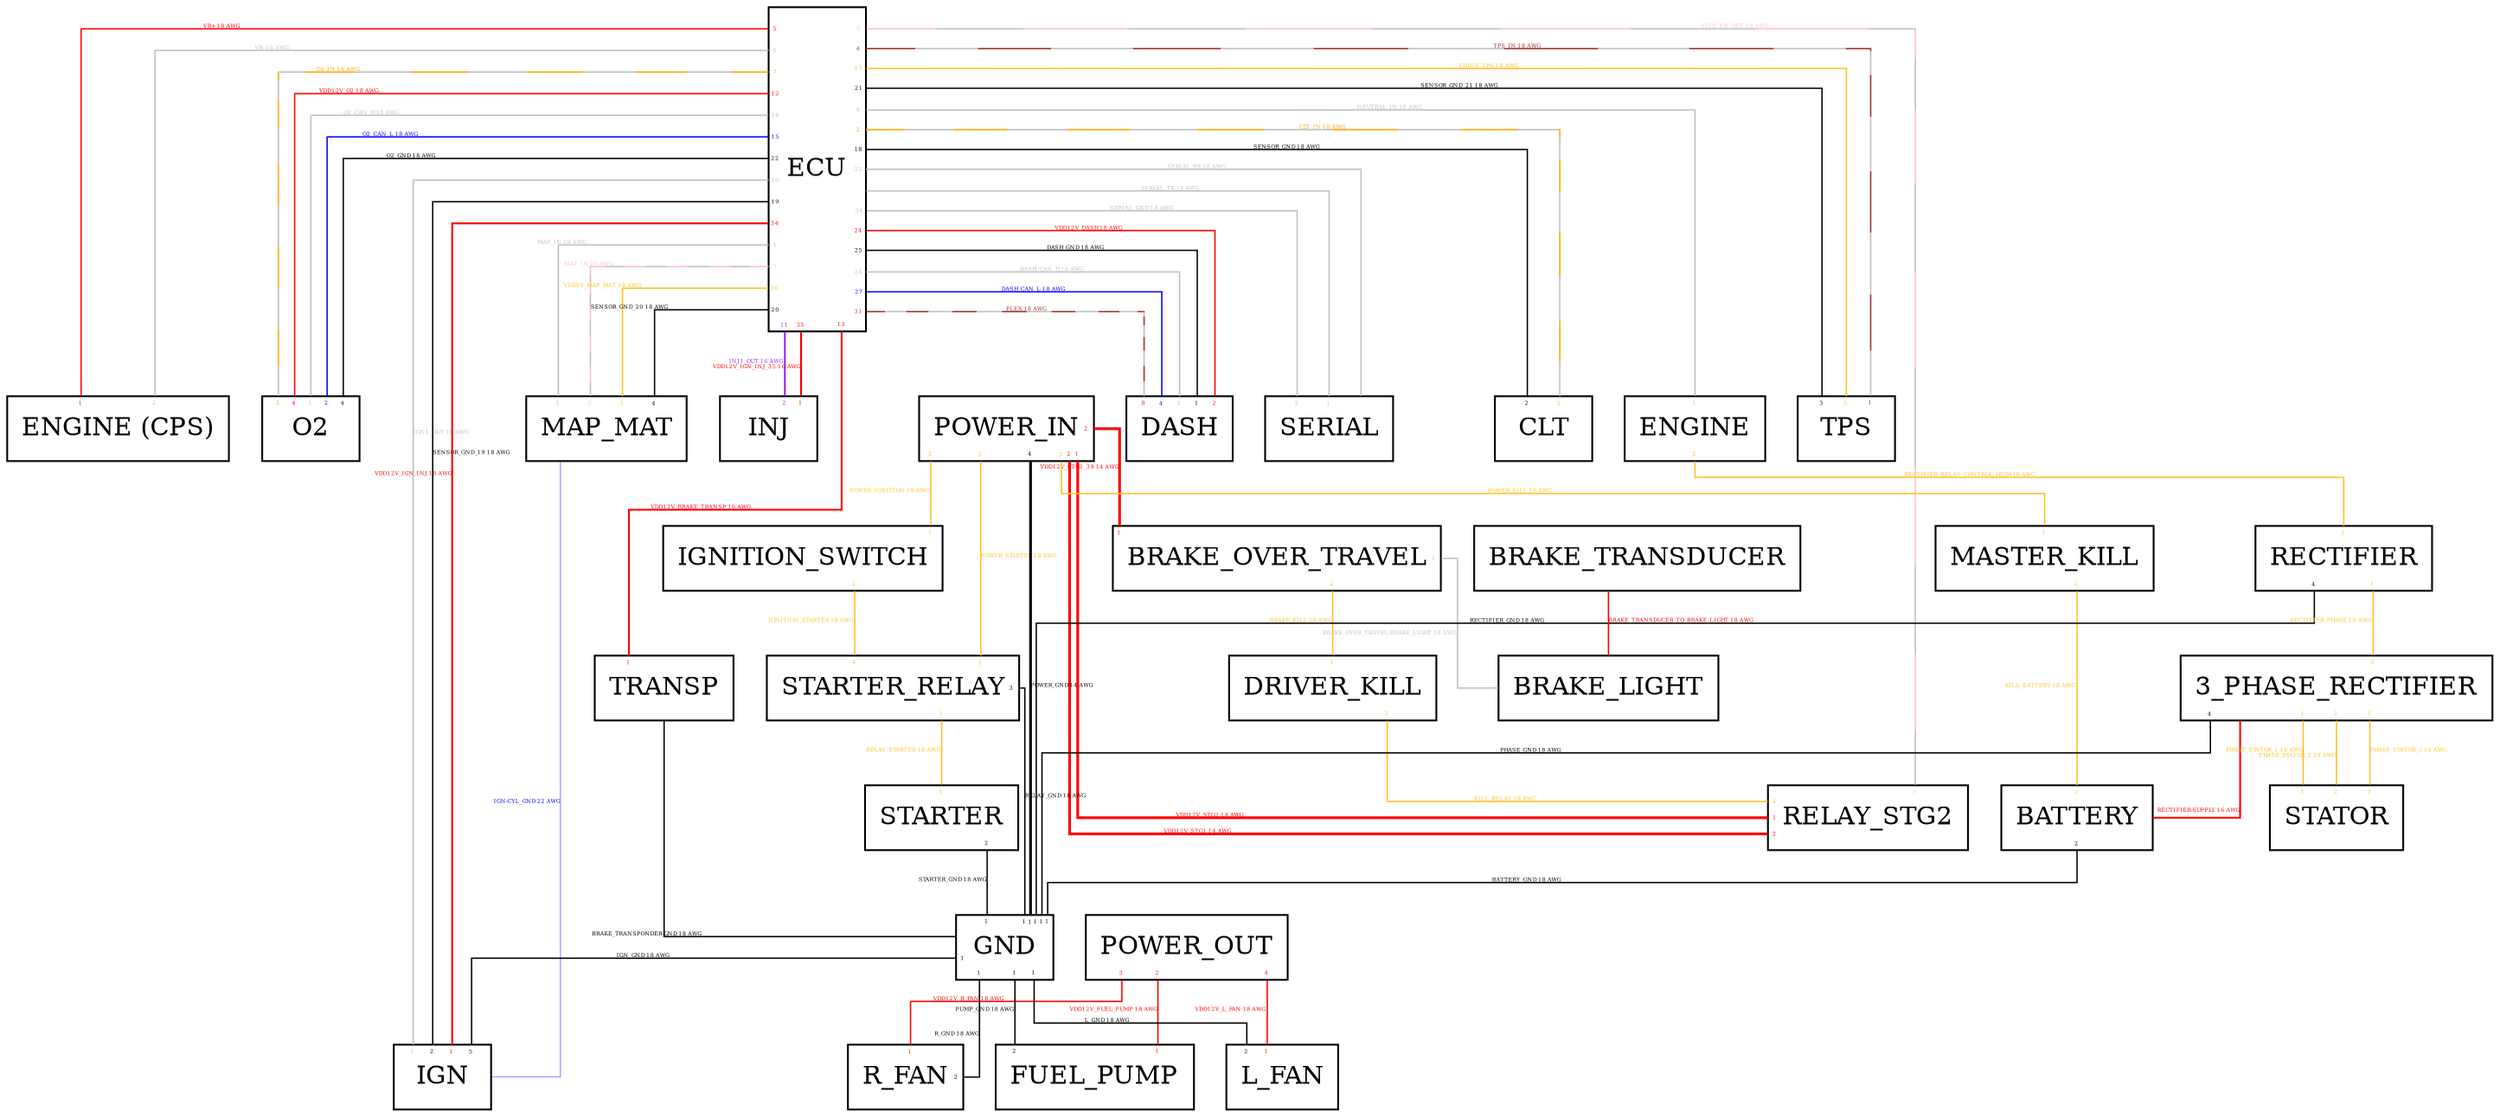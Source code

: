graph harness{
	graph [
		layout=dot
		rankdir=TB
		splines="ortho"
		bgcolor="transparent"
	]
	node [
		shape="rectangle"
	]
	edge [
		fontsize=3
		labelangle=180
		labeldistance=0.4
	]
	ECU [
		height=2.5
		//width=2
	]
	"ECU" -- "MAP_MAT" [
		xlabel="MAP_IN 18 AWG"
		fontcolor="Grey"
		color="Grey"
		headlabel="1"
		taillabel="1"
		penwidth=0.75
	]
	"ECU" -- "CLT" [
		xlabel="CLT_IN 18 AWG"
		fontcolor="Orange:Grey:Orange:Grey:Orange:Grey:Orange:Grey:Orange:Grey:Orange:Grey:Orange:Grey:Orange:Grey:Orange:Grey:Orange:Grey;0.05"
		color="Orange:Grey:Orange:Grey:Orange:Grey:Orange:Grey:Orange:Grey:Orange:Grey:Orange:Grey:Orange:Grey:Orange:Grey:Orange:Grey;0.05"
		headlabel="1"
		taillabel="2"
		penwidth=0.75
	]
	"ECU" -- "MAP_MAT" [
		xlabel="MAT_IN 18 AWG"
		fontcolor="Pink:Grey:Pink:Grey:Pink:Grey:Pink:Grey:Pink:Grey:Pink:Grey:Pink:Grey:Pink:Grey:Pink:Grey:Pink:Grey;0.05"
		color="Pink:Grey:Pink:Grey:Pink:Grey:Pink:Grey:Pink:Grey:Pink:Grey:Pink:Grey:Pink:Grey:Pink:Grey:Pink:Grey;0.05"
		headlabel="2"
		taillabel="3"
		penwidth=0.75
	]
	"ECU" -- "TPS" [
		xlabel="TPS_IN 18 AWG"
		fontcolor="Brown:Grey:Brown:Grey:Brown:Grey:Brown:Grey:Brown:Grey:Brown:Grey:Brown:Grey:Brown:Grey:Brown:Grey:Brown:Grey;0.05"
		color="Brown:Grey:Brown:Grey:Brown:Grey:Brown:Grey:Brown:Grey:Brown:Grey:Brown:Grey:Brown:Grey:Brown:Grey:Brown:Grey;0.05"
		headlabel="1"
		taillabel="4"
		penwidth=0.75
	]
	"ECU" -- "ENGINE (CPS)" [
		xlabel="VR+ 18 AWG"
		fontcolor="Red"
		color="Red"
		headlabel="1"
		taillabel="5"
		penwidth=0.75
	]
	"ECU" -- "ENGINE (CPS)" [
		xlabel="VR- 18 AWG"
		fontcolor="Grey"
		color="Grey"
		headlabel="2"
		taillabel="6"
		penwidth=0.75
	]
	"ECU" -- "O2" [
		xlabel="O2_IN 18 AWG"
		fontcolor="Orange:Grey:Orange:Grey:Orange:Grey:Orange:Grey:Orange:Grey:Orange:Grey:Orange:Grey:Orange:Grey:Orange:Grey:Orange:Grey;0.05"
		color="Orange:Grey:Orange:Grey:Orange:Grey:Orange:Grey:Orange:Grey:Orange:Grey:Orange:Grey:Orange:Grey:Orange:Grey:Orange:Grey;0.05"
		headlabel="3"
		taillabel="7"
		penwidth=0.75
	]
	"ECU" -- "ENGINE" [
		xlabel="NEUTRAL_IN 18 AWG"
		fontcolor="Grey"
		color="Grey"
		headlabel="1"
		taillabel="8"
		penwidth=0.75
	]
	"ECU" -- "RELAY_STG2" [
		xlabel="STG2_EN_OUT 18 AWG"
		fontcolor="Pink:Grey:Pink:Grey:Pink:Grey:Pink:Grey:Pink:Grey:Pink:Grey:Pink:Grey:Pink:Grey:Pink:Grey:Pink:Grey;0.05"
		color="Pink:Grey:Pink:Grey:Pink:Grey:Pink:Grey:Pink:Grey:Pink:Grey:Pink:Grey:Pink:Grey:Pink:Grey:Pink:Grey;0.05"
		headlabel="3"
		taillabel="9"
		penwidth=0.75
	]
	"ECU" -- "IGN" [
		xlabel="IGN1_OUT 18 AWG"
		fontcolor="Grey"
		color="Grey"
		headlabel="1"
		taillabel="10"
		penwidth=0.75
	]
	"ECU" -- "INJ" [
		xlabel="INJ1_OUT 16 AWG"
		fontcolor="Purple"
		color="Purple"
		headlabel="2"
		taillabel="11"
		penwidth=1.0
	]
	"ECU" -- "O2" [
		xlabel="VDD12V_O2 18 AWG"
		fontcolor="Red"
		color="Red"
		headlabel="4"
		taillabel="12"
		penwidth=0.75
	]
	"ECU" -- "TRANSP" [
		xlabel="VDD12V_BRAKE_TRANSP 16 AWG"
		fontcolor="Red"
		color="Red"
		headlabel="1"
		taillabel="13"
		penwidth=1.0
	]
	"ECU" -- "O2" [
		xlabel="O2_CAN_H 18 AWG"
		fontcolor="Grey"
		color="Grey"
		headlabel="1"
		taillabel="14"
		penwidth=0.75
	]
	"ECU" -- "O2" [
		xlabel="O2_CAN_L 18 AWG"
		fontcolor="Blue"
		color="Blue"
		headlabel="2"
		taillabel="15"
		penwidth=0.75
	]
	"ECU" -- "MAP_MAT" [
		xlabel="VDD5V_MAP_MAT 18 AWG"
		fontcolor="Goldenrod1"
		color="Goldenrod1"
		headlabel="3"
		taillabel="16"
		penwidth=0.75
	]
	"ECU" -- "TPS" [
		xlabel="VDD5V_TPS 18 AWG"
		fontcolor="Goldenrod1"
		color="Goldenrod1"
		headlabel="2"
		taillabel="17"
		penwidth=0.75
	]
	"ECU" -- "CLT" [
		xlabel="SENSOR_GND 18 AWG"
		fontcolor="Black"
		color="Black"
		headlabel="2"
		taillabel="18"
		penwidth=0.75
	]
	"ECU" -- "IGN" [
		xlabel="SENSOR_GND_19 18 AWG"
		fontcolor="Black"
		color="Black"
		headlabel="2"
		taillabel="19"
		penwidth=0.75
	]
	"ECU" -- "MAP_MAT" [
		xlabel="SENSOR_GND_20 18 AWG"
		fontcolor="Black"
		color="Black"
		headlabel="4"
		taillabel="20"
		penwidth=0.75
	]
	"ECU" -- "TPS" [
		xlabel="SENSOR_GND_21 18 AWG"
		fontcolor="Black"
		color="Black"
		headlabel="3"
		taillabel="21"
		penwidth=0.75
	]
	"ECU" -- "O2" [
		xlabel="O2_GND 18 AWG"
		fontcolor="Black"
		color="Black"
		headlabel="4"
		taillabel="22"
		penwidth=0.75
	]
	"POWER_OUT" -- "FUEL_PUMP" [
		xlabel="VDD12V_FUEL_PUMP 18 AWG"
		fontcolor="Red"
		color="Red"
		headlabel="1"
		taillabel="2"
		penwidth=0.75
	]
	"ECU" -- "DASH" [
		xlabel="VDD12V_DASH 18 AWG"
		fontcolor="Red"
		color="Red"
		headlabel="2"
		taillabel="24"
		penwidth=0.75
	]
	"ECU" -- "DASH" [
		xlabel="DASH_GND 18 AWG"
		fontcolor="Black"
		color="Black"
		headlabel="1"
		taillabel="25"
		penwidth=0.75
	]
	"ECU" -- "DASH" [
		xlabel="DASH_CAN_H 18 AWG"
		fontcolor="Grey"
		color="Grey"
		headlabel="3"
		taillabel="26"
		penwidth=0.75
	]
	"ECU" -- "DASH" [
		xlabel="DASH_CAN_L 18 AWG"
		fontcolor="Blue"
		color="Blue"
		headlabel="4"
		taillabel="27"
		penwidth=0.75
	]
	"ECU" -- "DASH" [
		xlabel="FLEX 18 AWG"
		fontcolor="Brown:Grey:Brown:Grey:Brown:Grey:Brown:Grey:Brown:Grey:Brown:Grey:Brown:Grey:Brown:Grey:Brown:Grey:Brown:Grey;0.05"
		color="Brown:Grey:Brown:Grey:Brown:Grey:Brown:Grey:Brown:Grey:Brown:Grey:Brown:Grey:Brown:Grey:Brown:Grey:Brown:Grey;0.05"
		headlabel="8"
		taillabel="31"
		penwidth=0.75
	]
	"POWER_OUT" -- "L_FAN" [
		xlabel="VDD12V_L_FAN 18 AWG"
		fontcolor="Red"
		color="Red"
		headlabel="1"
		taillabel="4"
		penwidth=0.75
	]
	"POWER_OUT" -- "R_FAN" [
		xlabel="VDD12V_R_FAN 18 AWG"
		fontcolor="Red"
		color="Red"
		headlabel="1"
		taillabel="3"
		penwidth=0.75
	]
	"ECU" -- "IGN" [
		xlabel="VDD12V_IGN_INJ 16 AWG"
		fontcolor="Red"
		color="Red"
		headlabel="1"
		taillabel="34"
		penwidth=1.0
	]
	"ECU" -- "INJ" [
		xlabel="VDD12V_IGN_INJ_35 16 AWG"
		fontcolor="Red"
		color="Red"
		headlabel="1"
		taillabel="35"
		penwidth=1.0
	]
	"POWER_IN" -- "RELAY_STG2" [
		xlabel="VDD12V_STG2 14 AWG"
		fontcolor="Red"
		color="Red"
		headlabel="1"
		taillabel="1"
		penwidth=1.5
	]
	"POWER_IN" -- "RELAY_STG2" [
		xlabel="VDD12V_STG1 14 AWG"
		fontcolor="Red"
		color="Red"
		headlabel="2"
		taillabel="2"
		penwidth=1.5
	]
	"POWER_IN" -- "BRAKE_OVER_TRAVEL" [
		xlabel="VDD12V_STG1_39 14 AWG"
		fontcolor="Red"
		color="Red"
		headlabel="1"
		taillabel="2"
		penwidth=1.5
	]
	"BRAKE_OVER_TRAVEL" -- "DRIVER_KILL" [
		xlabel="BRAKE_KILL 18 AWG"
		fontcolor="Goldenrod1"
		color="Goldenrod1"
		headlabel="1"
		taillabel="2"
		penwidth=0.75
	]
	"DRIVER_KILL" -- "RELAY_STG2" [
		xlabel="KILL_RELAY 18 AWG"
		fontcolor="Goldenrod1"
		color="Goldenrod1"
		headlabel="4"
		taillabel="2"
		penwidth=0.75
	]
	"POWER_IN" -- "STARTER_RELAY" [
		xlabel="POWER_STARTER 18 AWG"
		fontcolor="Goldenrod1"
		color="Goldenrod1"
		headlabel="2"
		taillabel="2"
		penwidth=0.75
	]
	"POWER_IN" -- "IGNITION_SWITCH" [
		xlabel="POWER_IGNITION 18 AWG"
		fontcolor="Goldenrod1"
		color="Goldenrod1"
		headlabel="1"
		taillabel="2"
		penwidth=0.75
	]
	"IGNITION_SWITCH" -- "STARTER_RELAY" [
		xlabel="IGNITION_STARTER 18 AWG"
		fontcolor="Goldenrod1"
		color="Goldenrod1"
		headlabel="4"
		taillabel="2"
		penwidth=0.75
	]
	"STARTER_RELAY" -- "STARTER" [
		xlabel="RELAY_STARTER 18 AWG"
		fontcolor="Goldenrod1"
		color="Goldenrod1"
		headlabel="1"
		taillabel="1"
		penwidth=0.75
	]
	"STARTER_RELAY" -- "GND" [
		xlabel="RELAY_GND 18 AWG"
		fontcolor="Black"
		color="Black"
		headlabel="1"
		taillabel="3"
		penwidth=0.75
	]
	"STARTER" -- "GND" [
		xlabel="STARTER_GND 18 AWG"
		fontcolor="Black"
		color="Black"
		headlabel="1"
		taillabel="2"
		penwidth=0.75
	]
	"POWER_IN" -- "MASTER_KILL" [
		xlabel="POWER_KILL 18 AWG"
		fontcolor="Goldenrod1"
		color="Goldenrod1"
		headlabel="1"
		taillabel="2"
		penwidth=0.75
	]
	"MASTER_KILL" -- "BATTERY" [
		xlabel="KILL_BATTERY 18 AWG"
		fontcolor="Goldenrod1"
		color="Goldenrod1"
		headlabel="1"
		taillabel="2"
		penwidth=0.75
	]
	"BATTERY" -- "GND" [
		xlabel="BATTERY_GND 18 AWG"
		fontcolor="Black"
		color="Black"
		headlabel="1"
		taillabel="2"
		penwidth=0.75
	]
	"ENGINE" -- "RECTIFIER" [
		xlabel="RECTIFIER_RELAY_CONTROL_HIGH 18 AWG"
		fontcolor="Goldenrod1"
		color="Goldenrod1"
		headlabel="3"
		taillabel="2"
		penwidth=0.75
	]
	"RECTIFIER" -- "GND" [
		xlabel="RECTIFIER_GND 18 AWG"
		fontcolor="Black"
		color="Black"
		headlabel="1"
		taillabel="4"
		penwidth=0.75
	]
	"RECTIFIER" -- "3_PHASE_RECTIFIER" [
		xlabel="RECTIFIER_PHASE 18 AWG"
		fontcolor="Goldenrod1"
		color="Goldenrod1"
		headlabel="5"
		taillabel="1"
		penwidth=0.75
	]
	"3_PHASE_RECTIFIER" -- "STATOR" [
		xlabel="PHASE_STATOR_1 18 AWG"
		fontcolor="Goldenrod1"
		color="Goldenrod1"
		headlabel="1"
		taillabel="1"
		penwidth=0.75
	]
	"3_PHASE_RECTIFIER" -- "STATOR" [
		xlabel="PHASE_STATOR_2 18 AWG"
		fontcolor="Goldenrod1"
		color="Goldenrod1"
		headlabel="2"
		taillabel="2"
		penwidth=0.75
	]
	"3_PHASE_RECTIFIER" -- "STATOR" [
		xlabel="PHASE_STATOR_3 18 AWG"
		fontcolor="Goldenrod1"
		color="Goldenrod1"
		headlabel="3"
		taillabel="3"
		penwidth=0.75
	]
	"3_PHASE_RECTIFIER" -- "GND" [
		xlabel="PHASE_GND 18 AWG"
		fontcolor="Black"
		color="Black"
		headlabel="1"
		taillabel="4"
		penwidth=0.75
	]
	"POWER_IN" -- "GND" [
		xlabel="POWER_GND 14 AWG"
		fontcolor="Black"
		color="Black"
		headlabel="1"
		taillabel="4"
		penwidth=1.5
	]
	"GND" -- "IGN" [
		xlabel="IGN_GND 18 AWG"
		fontcolor="Black"
		color="Black"
		headlabel="5"
		taillabel="1"
		penwidth=0.75
	]
	"GND" -- "FUEL_PUMP" [
		xlabel="PUMP_GND 18 AWG"
		fontcolor="Black"
		color="Black"
		headlabel="2"
		taillabel="1"
		penwidth=0.75
	]
	"GND" -- "L_FAN" [
		xlabel="L_GND 18 AWG"
		fontcolor="Black"
		color="Black"
		headlabel="2"
		taillabel="1"
		penwidth=0.75
	]
	"GND" -- "R_FAN" [
		xlabel="R_GND 18 AWG"
		fontcolor="Black"
		color="Black"
		headlabel="2"
		taillabel="1"
		penwidth=0.75
	]
	"BRAKE_OVER_TRAVEL" -- "BRAKE_LIGHT" [
		xlabel="BRAKE_OVER_TRAVEL-BRAKE_LIGHT 18 AWG"
		fontcolor="Grey"
		color="Grey"
		headlabel=""
		taillabel="1"
		penwidth=0.75
	]
	"3_PHASE_RECTIFIER" -- "BATTERY" [
		xlabel="RECTIFIER-SUPPLY 16 AWG"
		fontcolor="Red"
		color="Red"
		headlabel=""
		taillabel=""
		penwidth=1.0
	]
	"MAP_MAT" -- "IGN" [
		xlabel="IGN-CYL_GND 22 AWG"
		fontcolor="Blue"
		color="Blue"
		headlabel=""
		taillabel=""
		penwidth=0.25
	]
	"SERIAL" -- "ECU" [
		xlabel="SERIAL_TX 18 AWG"
		fontcolor="Grey"
		color="Grey"
		headlabel=""
		taillabel="1"
		penwidth=0.75
	]
	"ECU" -- "SERIAL" [
		xlabel="SERIAL_RX 18 AWG"
		fontcolor="Grey"
		color="Grey"
		headlabel=""
		taillabel="33"
		penwidth=0.75
	]
	"SERIAL" -- "ECU" [
		xlabel="SERIAL_GND 18 AWG"
		fontcolor="Grey"
		color="Grey"
		headlabel="34"
		taillabel="3"
		penwidth=0.75
	]
	"BRAKE_TRANSDUCER" -- "BRAKE_LIGHT" [
		xlabel="BRAKE_TRANSDUCER_TO_BRAKE_LIGHT 18 AWG"
		fontcolor="Red"
		color="Red"
		headlabel=""
		taillabel=""
		penwidth=0.75
	]
	"TRANSP" -- "GND" [
		xlabel="BRAKE_TRANSPONDER-GND 18 AWG"
		fontcolor="Black"
		color="Black"
		headlabel=""
		taillabel=""
		penwidth=0.75
	]
}
